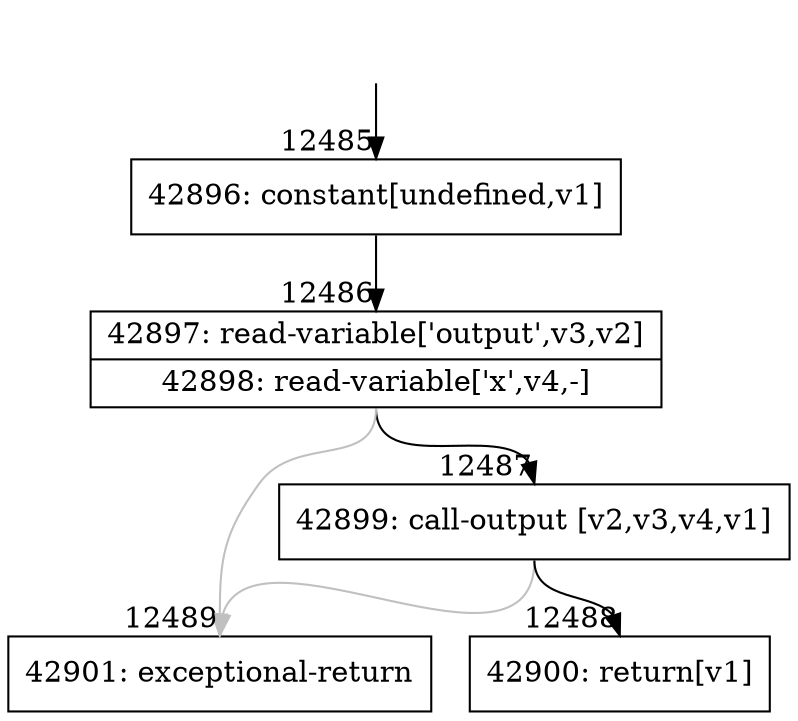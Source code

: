 digraph {
rankdir="TD"
BB_entry1153[shape=none,label=""];
BB_entry1153 -> BB12485 [tailport=s, headport=n, headlabel="    12485"]
BB12485 [shape=record label="{42896: constant[undefined,v1]}" ] 
BB12485 -> BB12486 [tailport=s, headport=n, headlabel="      12486"]
BB12486 [shape=record label="{42897: read-variable['output',v3,v2]|42898: read-variable['x',v4,-]}" ] 
BB12486 -> BB12487 [tailport=s, headport=n, headlabel="      12487"]
BB12486 -> BB12489 [tailport=s, headport=n, color=gray, headlabel="      12489"]
BB12487 [shape=record label="{42899: call-output [v2,v3,v4,v1]}" ] 
BB12487 -> BB12488 [tailport=s, headport=n, headlabel="      12488"]
BB12487 -> BB12489 [tailport=s, headport=n, color=gray]
BB12488 [shape=record label="{42900: return[v1]}" ] 
BB12489 [shape=record label="{42901: exceptional-return}" ] 
//#$~ 7494
}
